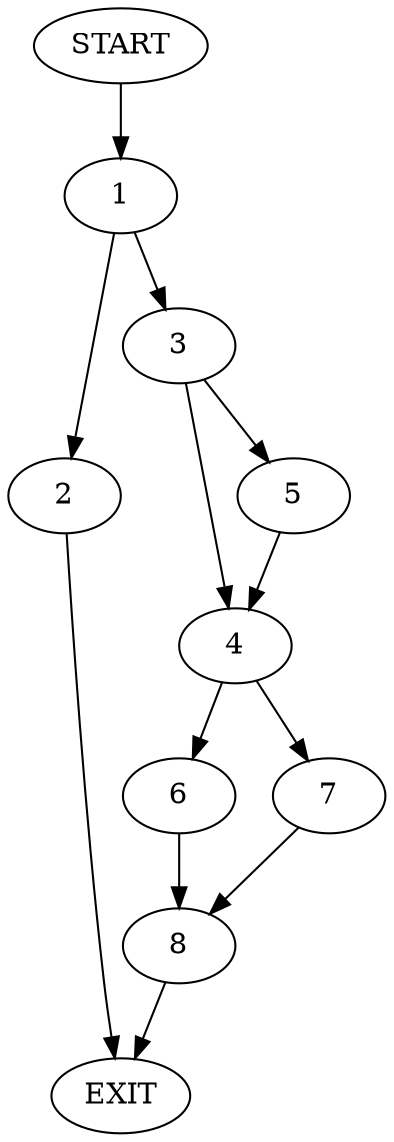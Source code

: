 digraph {
0 [label="START"]
9 [label="EXIT"]
0 -> 1
1 -> 2
1 -> 3
3 -> 4
3 -> 5
2 -> 9
5 -> 4
4 -> 6
4 -> 7
6 -> 8
7 -> 8
8 -> 9
}
